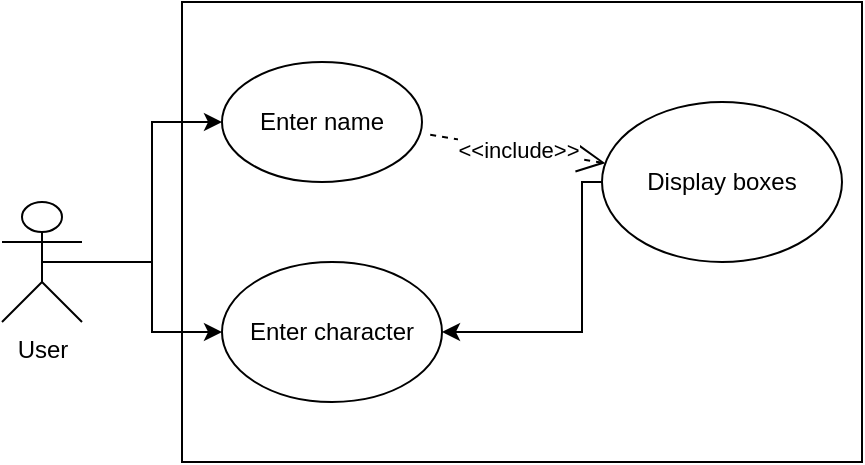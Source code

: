 <mxfile version="14.6.1" type="device"><diagram name="Page-1" id="e7e014a7-5840-1c2e-5031-d8a46d1fe8dd"><mxGraphModel dx="723" dy="1201" grid="1" gridSize="10" guides="1" tooltips="1" connect="1" arrows="1" fold="1" page="1" pageScale="1" pageWidth="1169" pageHeight="826" background="#ffffff" math="0" shadow="0"><root><mxCell id="0"/><mxCell id="1" parent="0"/><mxCell id="5eTY5oZcWn_9_nCVfgEu-51" style="edgeStyle=orthogonalEdgeStyle;rounded=0;orthogonalLoop=1;jettySize=auto;html=1;entryX=0;entryY=0.5;entryDx=0;entryDy=0;" edge="1" parent="1" source="5eTY5oZcWn_9_nCVfgEu-41" target="5eTY5oZcWn_9_nCVfgEu-44"><mxGeometry relative="1" as="geometry"><Array as="points"><mxPoint x="465" y="80"/><mxPoint x="465" y="10"/></Array></mxGeometry></mxCell><mxCell id="5eTY5oZcWn_9_nCVfgEu-52" style="edgeStyle=orthogonalEdgeStyle;rounded=0;orthogonalLoop=1;jettySize=auto;html=1;exitX=0.5;exitY=0.5;exitDx=0;exitDy=0;exitPerimeter=0;" edge="1" parent="1" source="5eTY5oZcWn_9_nCVfgEu-41" target="5eTY5oZcWn_9_nCVfgEu-45"><mxGeometry relative="1" as="geometry"/></mxCell><mxCell id="5eTY5oZcWn_9_nCVfgEu-41" value="User" style="shape=umlActor;verticalLabelPosition=bottom;verticalAlign=top;html=1;" vertex="1" parent="1"><mxGeometry x="390" y="50" width="40" height="60" as="geometry"/></mxCell><mxCell id="5eTY5oZcWn_9_nCVfgEu-42" value="" style="rounded=0;whiteSpace=wrap;html=1;fillColor=none;" vertex="1" parent="1"><mxGeometry x="480" y="-50" width="340" height="230" as="geometry"/></mxCell><mxCell id="5eTY5oZcWn_9_nCVfgEu-44" value="Enter name" style="ellipse;whiteSpace=wrap;html=1;" vertex="1" parent="1"><mxGeometry x="500" y="-20" width="100" height="60" as="geometry"/></mxCell><mxCell id="5eTY5oZcWn_9_nCVfgEu-45" value="&lt;div&gt;Enter character&lt;/div&gt;" style="ellipse;whiteSpace=wrap;html=1;" vertex="1" parent="1"><mxGeometry x="500" y="80" width="110" height="70" as="geometry"/></mxCell><mxCell id="5eTY5oZcWn_9_nCVfgEu-50" style="edgeStyle=orthogonalEdgeStyle;rounded=0;orthogonalLoop=1;jettySize=auto;html=1;exitX=0;exitY=0.5;exitDx=0;exitDy=0;entryX=1;entryY=0.5;entryDx=0;entryDy=0;" edge="1" parent="1" source="5eTY5oZcWn_9_nCVfgEu-46" target="5eTY5oZcWn_9_nCVfgEu-45"><mxGeometry relative="1" as="geometry"><Array as="points"><mxPoint x="680" y="40"/><mxPoint x="680" y="115"/></Array></mxGeometry></mxCell><mxCell id="5eTY5oZcWn_9_nCVfgEu-46" value="Display boxes" style="ellipse;whiteSpace=wrap;html=1;" vertex="1" parent="1"><mxGeometry x="690" width="120" height="80" as="geometry"/></mxCell><mxCell id="5eTY5oZcWn_9_nCVfgEu-49" value="&amp;lt;&amp;lt;include&amp;gt;&amp;gt;" style="endArrow=open;endSize=12;dashed=1;html=1;exitX=1.041;exitY=0.607;exitDx=0;exitDy=0;exitPerimeter=0;" edge="1" parent="1" source="5eTY5oZcWn_9_nCVfgEu-44" target="5eTY5oZcWn_9_nCVfgEu-46"><mxGeometry width="160" relative="1" as="geometry"><mxPoint x="240" y="270" as="sourcePoint"/><mxPoint x="400" y="270" as="targetPoint"/></mxGeometry></mxCell></root></mxGraphModel></diagram></mxfile>